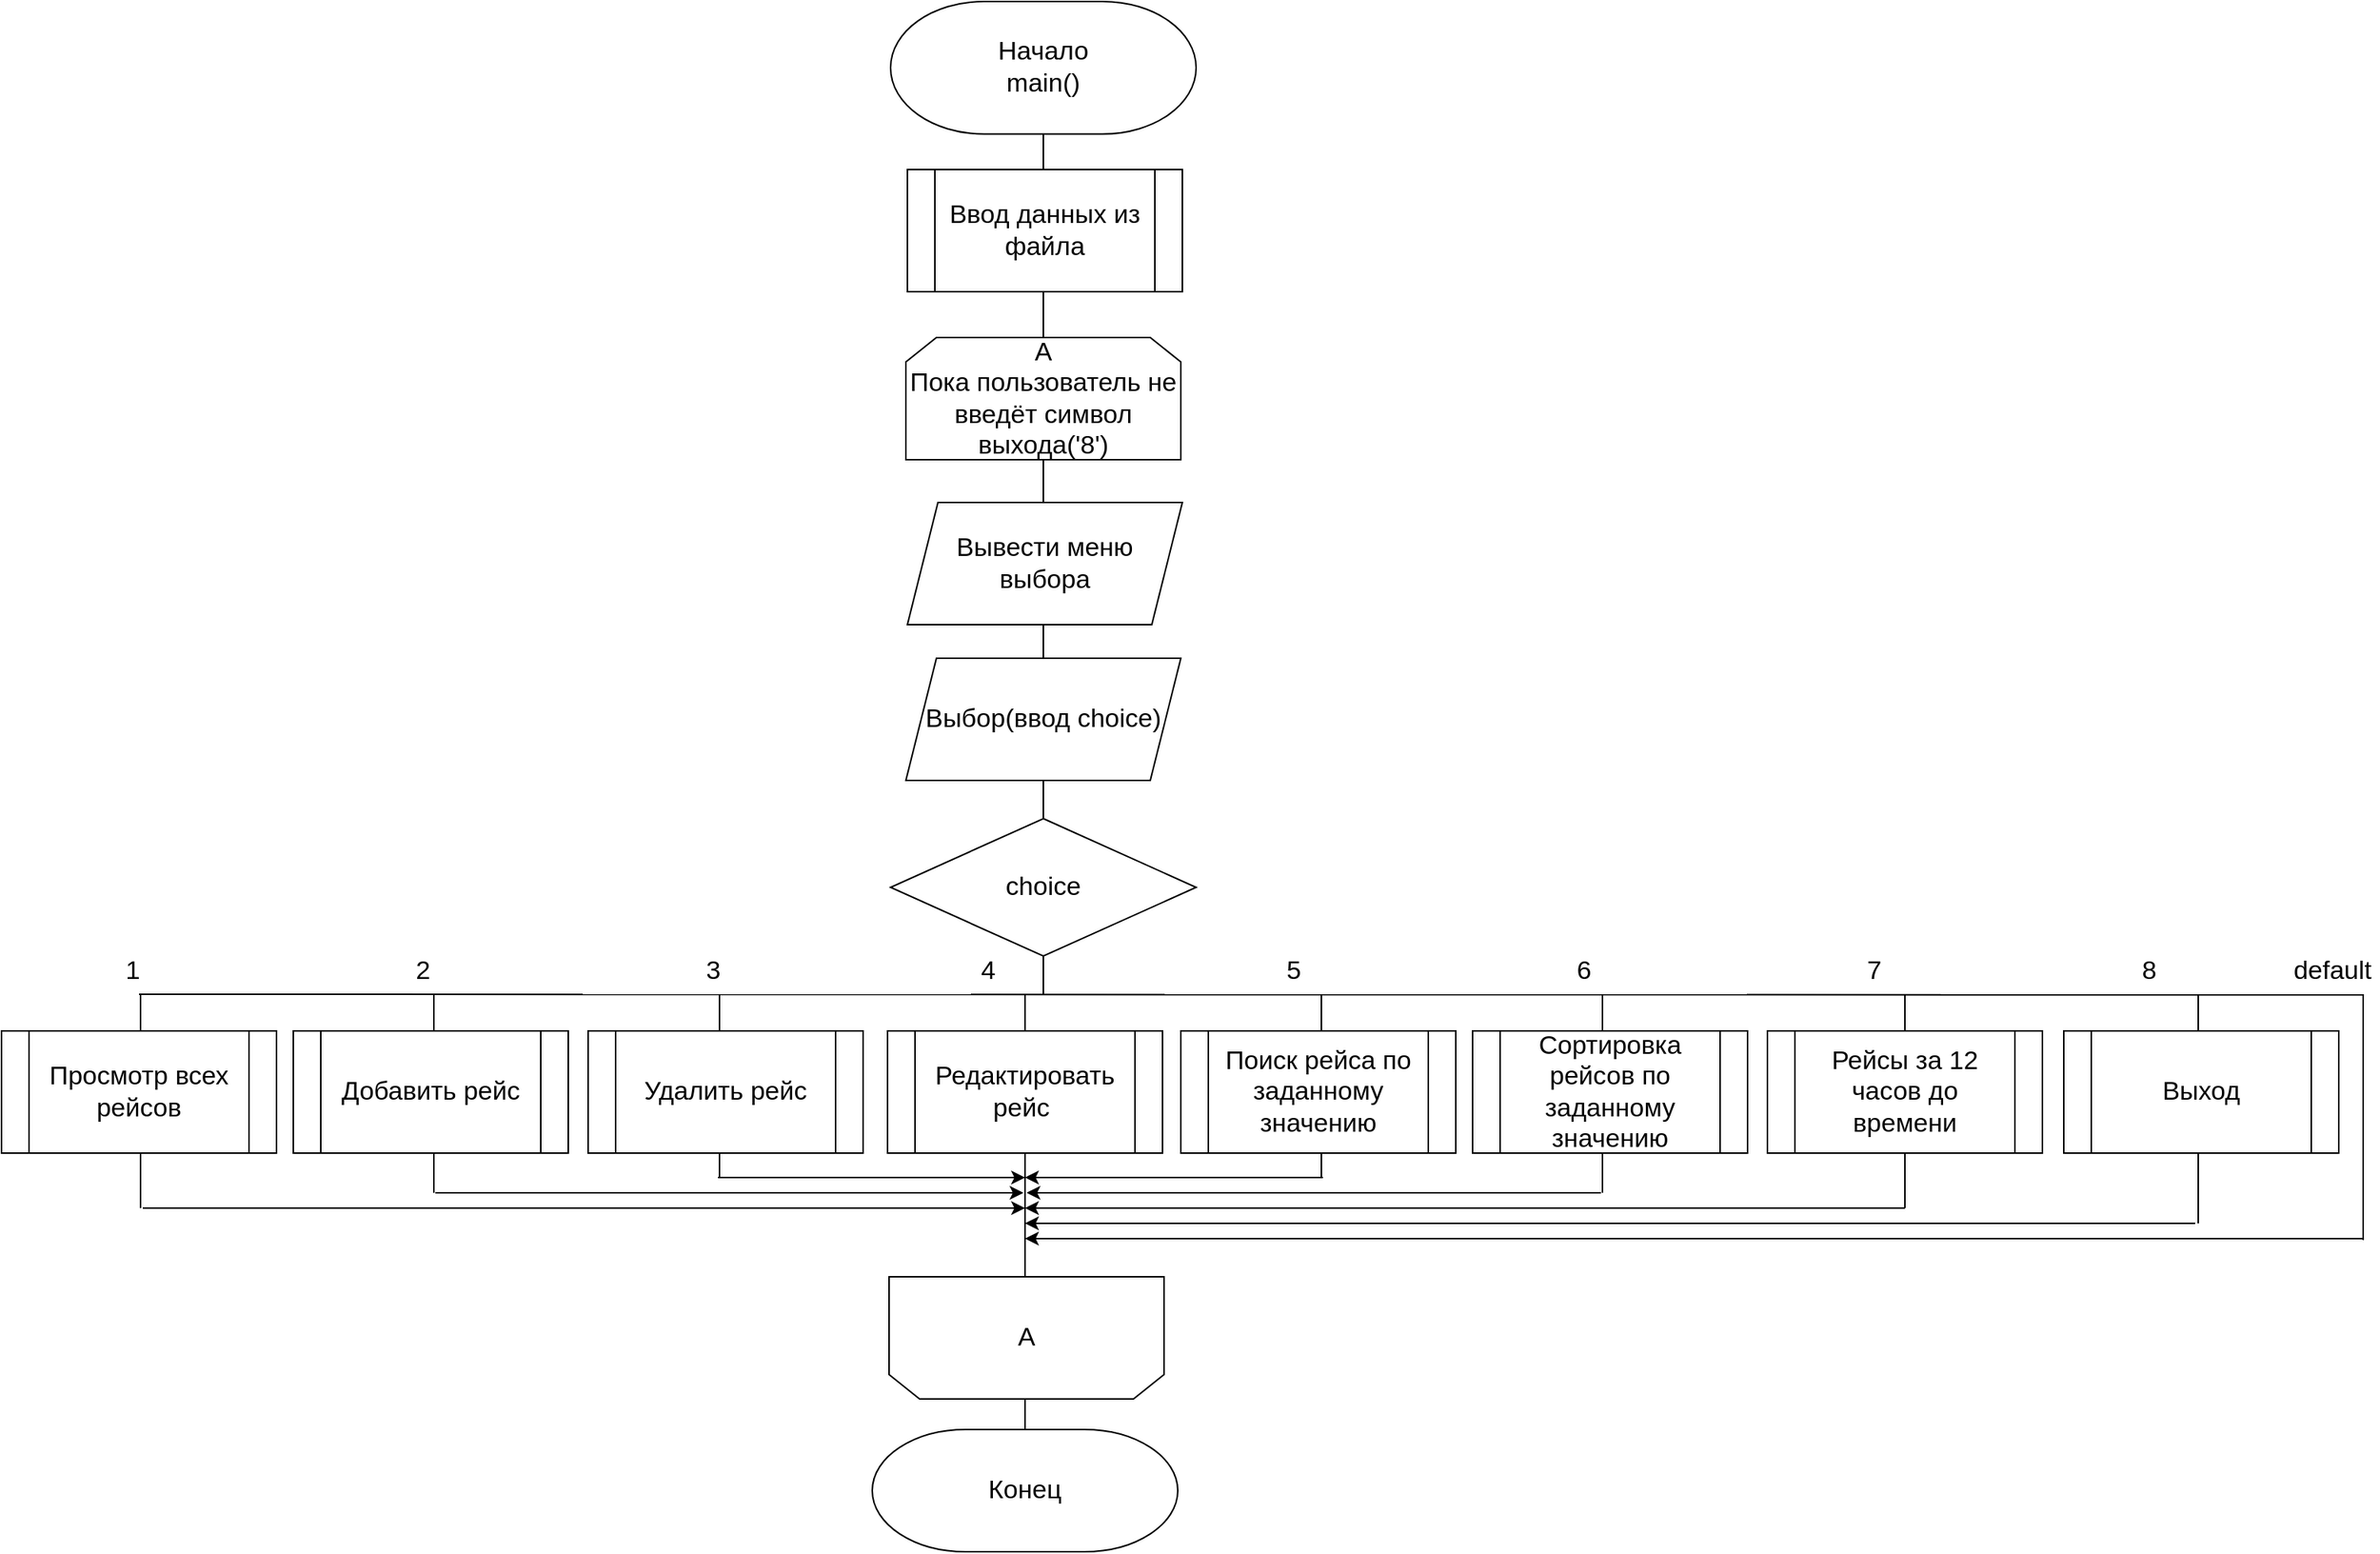 <mxfile version="26.1.1">
  <diagram name="Page-1" id="lDIjkNqgKK7wDPVdlMzN">
    <mxGraphModel dx="1434" dy="-2562" grid="1" gridSize="10" guides="1" tooltips="1" connect="1" arrows="1" fold="1" page="1" pageScale="1" pageWidth="850" pageHeight="1100" math="0" shadow="0">
      <root>
        <mxCell id="0" />
        <mxCell id="1" parent="0" />
        <mxCell id="8puZ1WG-fnpkZdYTBqrO-3" value="&lt;div&gt;&lt;div&gt;Начало&lt;/div&gt;&lt;div&gt;main()&lt;/div&gt;&lt;/div&gt;" style="strokeWidth=1;html=1;shape=mxgraph.flowchart.terminator;whiteSpace=wrap;fontSize=17;" parent="1" vertex="1">
          <mxGeometry x="1076" y="3300" width="200" height="86.75" as="geometry" />
        </mxCell>
        <mxCell id="8puZ1WG-fnpkZdYTBqrO-4" value="Конец" style="strokeWidth=1;html=1;shape=mxgraph.flowchart.terminator;whiteSpace=wrap;fontSize=17;" parent="1" vertex="1">
          <mxGeometry x="1064" y="4235" width="200" height="80" as="geometry" />
        </mxCell>
        <mxCell id="8puZ1WG-fnpkZdYTBqrO-5" value="" style="endArrow=none;html=1;rounded=0;entryX=0.5;entryY=1;entryDx=0;entryDy=0;entryPerimeter=0;fontSize=17;" parent="1" target="8puZ1WG-fnpkZdYTBqrO-3" edge="1">
          <mxGeometry width="50" height="50" relative="1" as="geometry">
            <mxPoint x="1176" y="3950" as="sourcePoint" />
            <mxPoint x="1249.37" y="4875.76" as="targetPoint" />
          </mxGeometry>
        </mxCell>
        <mxCell id="8puZ1WG-fnpkZdYTBqrO-19" value="A&lt;div&gt;Пока пользователь не введёт символ выхода(&#39;8&#39;)&lt;/div&gt;" style="shape=loopLimit;whiteSpace=wrap;html=1;fontSize=17;" parent="1" vertex="1">
          <mxGeometry x="1086" y="3520" width="180" height="80" as="geometry" />
        </mxCell>
        <mxCell id="8puZ1WG-fnpkZdYTBqrO-22" value="&lt;div&gt;&lt;span&gt;Ввод данных из файла&lt;/span&gt;&lt;br&gt;&lt;/div&gt;" style="shape=process;whiteSpace=wrap;html=1;backgroundOutline=1;fontSize=17;" parent="1" vertex="1">
          <mxGeometry x="1087" y="3410" width="180" height="80" as="geometry" />
        </mxCell>
        <mxCell id="8puZ1WG-fnpkZdYTBqrO-23" value="Вывести меню выбора" style="shape=parallelogram;perimeter=parallelogramPerimeter;whiteSpace=wrap;html=1;fixedSize=1;fontSize=17;" parent="1" vertex="1">
          <mxGeometry x="1087" y="3628" width="180" height="80" as="geometry" />
        </mxCell>
        <mxCell id="8puZ1WG-fnpkZdYTBqrO-24" value="Выбор(ввод choice)" style="shape=parallelogram;perimeter=parallelogramPerimeter;whiteSpace=wrap;html=1;fixedSize=1;fontSize=17;" parent="1" vertex="1">
          <mxGeometry x="1086" y="3730" width="180" height="80" as="geometry" />
        </mxCell>
        <mxCell id="8puZ1WG-fnpkZdYTBqrO-26" value="choice" style="rhombus;whiteSpace=wrap;html=1;fontSize=17;" parent="1" vertex="1">
          <mxGeometry x="1076" y="3835" width="200" height="90" as="geometry" />
        </mxCell>
        <mxCell id="8puZ1WG-fnpkZdYTBqrO-27" value="" style="endArrow=none;html=1;rounded=0;fontSize=17;entryX=0.831;entryY=1.014;entryDx=0;entryDy=0;entryPerimeter=0;" parent="1" target="8puZ1WG-fnpkZdYTBqrO-71" edge="1">
          <mxGeometry width="50" height="50" relative="1" as="geometry">
            <mxPoint x="584" y="3950" as="sourcePoint" />
            <mxPoint x="2050" y="3950" as="targetPoint" />
          </mxGeometry>
        </mxCell>
        <mxCell id="8puZ1WG-fnpkZdYTBqrO-28" value="" style="endArrow=none;html=1;rounded=0;fontSize=17;" parent="1" edge="1">
          <mxGeometry width="50" height="50" relative="1" as="geometry">
            <mxPoint x="585" y="4090" as="sourcePoint" />
            <mxPoint x="585" y="3950" as="targetPoint" />
          </mxGeometry>
        </mxCell>
        <mxCell id="8puZ1WG-fnpkZdYTBqrO-29" value="1" style="text;html=1;align=center;verticalAlign=middle;whiteSpace=wrap;rounded=0;fontSize=17;" parent="1" vertex="1">
          <mxGeometry x="550" y="3920" width="60" height="30" as="geometry" />
        </mxCell>
        <mxCell id="8puZ1WG-fnpkZdYTBqrO-31" value="" style="endArrow=none;html=1;rounded=0;fontSize=17;" parent="1" edge="1">
          <mxGeometry width="50" height="50" relative="1" as="geometry">
            <mxPoint x="777" y="4080" as="sourcePoint" />
            <mxPoint x="777" y="3950" as="targetPoint" />
          </mxGeometry>
        </mxCell>
        <mxCell id="8puZ1WG-fnpkZdYTBqrO-37" value="&lt;div&gt;&lt;span&gt;Добавить рейс&lt;/span&gt;&lt;/div&gt;" style="shape=process;whiteSpace=wrap;html=1;backgroundOutline=1;fontSize=17;" parent="1" vertex="1">
          <mxGeometry x="685" y="3974" width="180" height="80" as="geometry" />
        </mxCell>
        <mxCell id="8puZ1WG-fnpkZdYTBqrO-38" value="&lt;div&gt;&lt;span&gt;Просмотр всех рейсов&lt;/span&gt;&lt;/div&gt;" style="shape=process;whiteSpace=wrap;html=1;backgroundOutline=1;fontSize=17;" parent="1" vertex="1">
          <mxGeometry x="494" y="3974" width="180" height="80" as="geometry" />
        </mxCell>
        <mxCell id="8puZ1WG-fnpkZdYTBqrO-39" value="" style="endArrow=none;html=1;rounded=0;fontSize=17;" parent="1" edge="1">
          <mxGeometry width="50" height="50" relative="1" as="geometry">
            <mxPoint x="964" y="4070" as="sourcePoint" />
            <mxPoint x="964" y="3950" as="targetPoint" />
          </mxGeometry>
        </mxCell>
        <mxCell id="8puZ1WG-fnpkZdYTBqrO-40" value="&lt;div&gt;&lt;span&gt;Удалить рейс&lt;/span&gt;&lt;/div&gt;" style="shape=process;whiteSpace=wrap;html=1;backgroundOutline=1;fontSize=17;" parent="1" vertex="1">
          <mxGeometry x="878" y="3974" width="180" height="80" as="geometry" />
        </mxCell>
        <mxCell id="8puZ1WG-fnpkZdYTBqrO-41" value="" style="endArrow=none;html=1;rounded=0;exitX=0.5;exitY=0;exitDx=0;exitDy=0;exitPerimeter=0;fontSize=17;" parent="1" source="8puZ1WG-fnpkZdYTBqrO-4" edge="1">
          <mxGeometry width="50" height="50" relative="1" as="geometry">
            <mxPoint x="1164" y="4290" as="sourcePoint" />
            <mxPoint x="1164" y="3950" as="targetPoint" />
          </mxGeometry>
        </mxCell>
        <mxCell id="8puZ1WG-fnpkZdYTBqrO-42" value="&lt;div&gt;&lt;span&gt;Редактировать рейс&amp;nbsp;&lt;/span&gt;&lt;/div&gt;" style="shape=process;whiteSpace=wrap;html=1;backgroundOutline=1;fontSize=17;" parent="1" vertex="1">
          <mxGeometry x="1074" y="3974" width="180" height="80" as="geometry" />
        </mxCell>
        <mxCell id="8puZ1WG-fnpkZdYTBqrO-45" value="" style="endArrow=none;html=1;rounded=0;fontSize=17;" parent="1" edge="1">
          <mxGeometry width="50" height="50" relative="1" as="geometry">
            <mxPoint x="1358" y="4070" as="sourcePoint" />
            <mxPoint x="1358" y="3950" as="targetPoint" />
          </mxGeometry>
        </mxCell>
        <mxCell id="8puZ1WG-fnpkZdYTBqrO-46" value="" style="endArrow=none;html=1;rounded=0;fontSize=17;" parent="1" edge="1">
          <mxGeometry width="50" height="50" relative="1" as="geometry">
            <mxPoint x="1542" y="4080" as="sourcePoint" />
            <mxPoint x="1542" y="3950" as="targetPoint" />
          </mxGeometry>
        </mxCell>
        <mxCell id="8puZ1WG-fnpkZdYTBqrO-47" value="&lt;div&gt;&lt;span&gt;Сортировка рейсов по заданному значению&lt;/span&gt;&lt;/div&gt;" style="shape=process;whiteSpace=wrap;html=1;backgroundOutline=1;fontSize=17;" parent="1" vertex="1">
          <mxGeometry x="1457" y="3974" width="180" height="80" as="geometry" />
        </mxCell>
        <mxCell id="8puZ1WG-fnpkZdYTBqrO-48" value="&lt;div&gt;&lt;span&gt;Поиск рейса по заданному значению&lt;/span&gt;&lt;/div&gt;" style="shape=process;whiteSpace=wrap;html=1;backgroundOutline=1;fontSize=17;" parent="1" vertex="1">
          <mxGeometry x="1266" y="3974" width="180" height="80" as="geometry" />
        </mxCell>
        <mxCell id="8puZ1WG-fnpkZdYTBqrO-49" value="" style="endArrow=none;html=1;rounded=0;fontSize=17;" parent="1" edge="1">
          <mxGeometry width="50" height="50" relative="1" as="geometry">
            <mxPoint x="1740" y="4090" as="sourcePoint" />
            <mxPoint x="1740" y="3950" as="targetPoint" />
          </mxGeometry>
        </mxCell>
        <mxCell id="8puZ1WG-fnpkZdYTBqrO-50" value="&lt;div&gt;&lt;span&gt;Рейсы за 12 часов до времени&lt;/span&gt;&lt;/div&gt;" style="shape=process;whiteSpace=wrap;html=1;backgroundOutline=1;fontSize=17;" parent="1" vertex="1">
          <mxGeometry x="1650" y="3974" width="180" height="80" as="geometry" />
        </mxCell>
        <mxCell id="8puZ1WG-fnpkZdYTBqrO-51" value="" style="endArrow=none;html=1;rounded=0;fontSize=17;" parent="1" edge="1">
          <mxGeometry width="50" height="50" relative="1" as="geometry">
            <mxPoint x="1932" y="4100" as="sourcePoint" />
            <mxPoint x="1932" y="3950" as="targetPoint" />
          </mxGeometry>
        </mxCell>
        <mxCell id="8puZ1WG-fnpkZdYTBqrO-52" value="&lt;div&gt;&lt;span&gt;Выход&lt;/span&gt;&lt;/div&gt;" style="shape=process;whiteSpace=wrap;html=1;backgroundOutline=1;fontSize=17;" parent="1" vertex="1">
          <mxGeometry x="1844" y="3974" width="180" height="80" as="geometry" />
        </mxCell>
        <mxCell id="8puZ1WG-fnpkZdYTBqrO-53" value="" style="endArrow=classic;html=1;rounded=0;fontSize=17;" parent="1" edge="1">
          <mxGeometry width="50" height="50" relative="1" as="geometry">
            <mxPoint x="1359" y="4070" as="sourcePoint" />
            <mxPoint x="1164" y="4070" as="targetPoint" />
          </mxGeometry>
        </mxCell>
        <mxCell id="8puZ1WG-fnpkZdYTBqrO-54" value="" style="endArrow=classic;html=1;rounded=0;fontSize=17;" parent="1" edge="1">
          <mxGeometry width="50" height="50" relative="1" as="geometry">
            <mxPoint x="1541" y="4080" as="sourcePoint" />
            <mxPoint x="1165" y="4080" as="targetPoint" />
          </mxGeometry>
        </mxCell>
        <mxCell id="8puZ1WG-fnpkZdYTBqrO-55" value="" style="endArrow=classic;html=1;rounded=0;fontSize=17;" parent="1" edge="1">
          <mxGeometry width="50" height="50" relative="1" as="geometry">
            <mxPoint x="1740" y="4090" as="sourcePoint" />
            <mxPoint x="1164" y="4090" as="targetPoint" />
          </mxGeometry>
        </mxCell>
        <mxCell id="8puZ1WG-fnpkZdYTBqrO-56" value="" style="endArrow=classic;html=1;rounded=0;fontSize=17;" parent="1" edge="1">
          <mxGeometry width="50" height="50" relative="1" as="geometry">
            <mxPoint x="1930" y="4100" as="sourcePoint" />
            <mxPoint x="1164" y="4100" as="targetPoint" />
          </mxGeometry>
        </mxCell>
        <mxCell id="8puZ1WG-fnpkZdYTBqrO-57" value="" style="endArrow=classic;html=1;rounded=0;fontSize=17;" parent="1" edge="1">
          <mxGeometry width="50" height="50" relative="1" as="geometry">
            <mxPoint x="963" y="4070" as="sourcePoint" />
            <mxPoint x="1164" y="4070" as="targetPoint" />
          </mxGeometry>
        </mxCell>
        <mxCell id="8puZ1WG-fnpkZdYTBqrO-58" value="" style="endArrow=classic;html=1;rounded=0;fontSize=17;" parent="1" edge="1">
          <mxGeometry width="50" height="50" relative="1" as="geometry">
            <mxPoint x="778" y="4080" as="sourcePoint" />
            <mxPoint x="1163" y="4080" as="targetPoint" />
          </mxGeometry>
        </mxCell>
        <mxCell id="8puZ1WG-fnpkZdYTBqrO-59" value="" style="endArrow=classic;html=1;rounded=0;fontSize=17;" parent="1" edge="1">
          <mxGeometry width="50" height="50" relative="1" as="geometry">
            <mxPoint x="586.5" y="4090" as="sourcePoint" />
            <mxPoint x="1164" y="4090" as="targetPoint" />
          </mxGeometry>
        </mxCell>
        <mxCell id="8puZ1WG-fnpkZdYTBqrO-61" value="" style="endArrow=none;html=1;rounded=0;fontSize=17;" parent="1" edge="1">
          <mxGeometry width="50" height="50" relative="1" as="geometry">
            <mxPoint x="2040" y="4111" as="sourcePoint" />
            <mxPoint x="2040" y="3950" as="targetPoint" />
          </mxGeometry>
        </mxCell>
        <mxCell id="8puZ1WG-fnpkZdYTBqrO-62" value="" style="endArrow=classic;html=1;rounded=0;fontSize=17;" parent="1" edge="1">
          <mxGeometry width="50" height="50" relative="1" as="geometry">
            <mxPoint x="2040" y="4110" as="sourcePoint" />
            <mxPoint x="1164" y="4110" as="targetPoint" />
          </mxGeometry>
        </mxCell>
        <mxCell id="8puZ1WG-fnpkZdYTBqrO-20" value="A" style="shape=loopLimit;whiteSpace=wrap;html=1;direction=west;fontSize=17;" parent="1" vertex="1">
          <mxGeometry x="1075" y="4135" width="180" height="80" as="geometry" />
        </mxCell>
        <mxCell id="8puZ1WG-fnpkZdYTBqrO-63" value="2" style="text;html=1;align=center;verticalAlign=middle;whiteSpace=wrap;rounded=0;fontSize=17;" parent="1" vertex="1">
          <mxGeometry x="740" y="3920" width="60" height="30" as="geometry" />
        </mxCell>
        <mxCell id="8puZ1WG-fnpkZdYTBqrO-64" value="3" style="text;html=1;align=center;verticalAlign=middle;whiteSpace=wrap;rounded=0;fontSize=17;" parent="1" vertex="1">
          <mxGeometry x="930" y="3920" width="60" height="30" as="geometry" />
        </mxCell>
        <mxCell id="8puZ1WG-fnpkZdYTBqrO-65" value="4" style="text;html=1;align=center;verticalAlign=middle;whiteSpace=wrap;rounded=0;fontSize=17;" parent="1" vertex="1">
          <mxGeometry x="1110" y="3920" width="60" height="30" as="geometry" />
        </mxCell>
        <mxCell id="8puZ1WG-fnpkZdYTBqrO-67" value="5" style="text;html=1;align=center;verticalAlign=middle;whiteSpace=wrap;rounded=0;fontSize=17;" parent="1" vertex="1">
          <mxGeometry x="1310" y="3920" width="60" height="30" as="geometry" />
        </mxCell>
        <mxCell id="8puZ1WG-fnpkZdYTBqrO-68" value="6" style="text;html=1;align=center;verticalAlign=middle;whiteSpace=wrap;rounded=0;fontSize=17;" parent="1" vertex="1">
          <mxGeometry x="1500" y="3920" width="60" height="30" as="geometry" />
        </mxCell>
        <mxCell id="8puZ1WG-fnpkZdYTBqrO-69" value="7" style="text;html=1;align=center;verticalAlign=middle;whiteSpace=wrap;rounded=0;fontSize=17;" parent="1" vertex="1">
          <mxGeometry x="1690" y="3920" width="60" height="30" as="geometry" />
        </mxCell>
        <mxCell id="8puZ1WG-fnpkZdYTBqrO-70" value="8" style="text;html=1;align=center;verticalAlign=middle;whiteSpace=wrap;rounded=0;fontSize=17;" parent="1" vertex="1">
          <mxGeometry x="1870" y="3920" width="60" height="30" as="geometry" />
        </mxCell>
        <mxCell id="8puZ1WG-fnpkZdYTBqrO-71" value="default" style="text;html=1;align=center;verticalAlign=middle;whiteSpace=wrap;rounded=0;fontSize=17;" parent="1" vertex="1">
          <mxGeometry x="1990" y="3920" width="60" height="30" as="geometry" />
        </mxCell>
      </root>
    </mxGraphModel>
  </diagram>
</mxfile>
